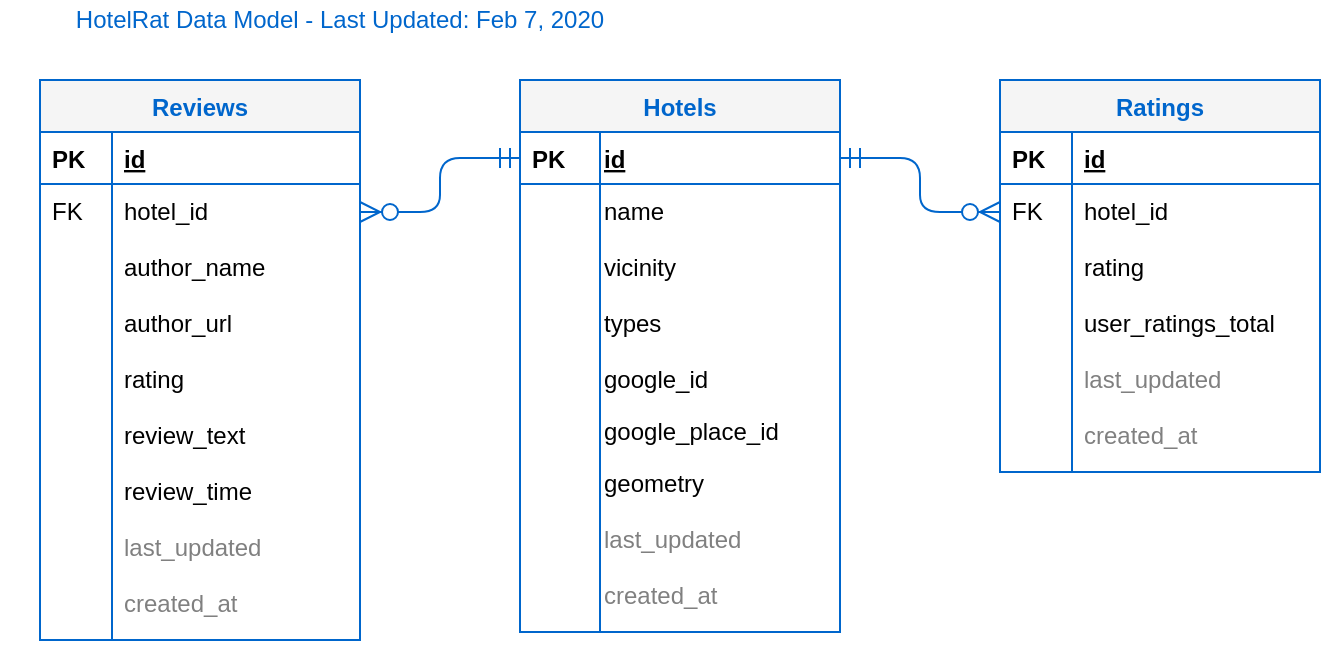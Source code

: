 <mxfile version="12.6.6" type="device"><diagram id="C5RBs43oDa-KdzZeNtuy" name="Page-1"><mxGraphModel dx="1588" dy="763" grid="1" gridSize="10" guides="1" tooltips="1" connect="1" arrows="1" fold="1" page="1" pageScale="1" pageWidth="850" pageHeight="1100" math="0" shadow="0"><root><mxCell id="WIyWlLk6GJQsqaUBKTNV-0"/><mxCell id="WIyWlLk6GJQsqaUBKTNV-1" parent="WIyWlLk6GJQsqaUBKTNV-0"/><mxCell id="zkfFHV4jXpPFQw0GAbJ--51" value="Hotels" style="swimlane;fontStyle=1;childLayout=stackLayout;horizontal=1;startSize=26;horizontalStack=0;resizeParent=1;resizeLast=0;collapsible=1;marginBottom=0;rounded=0;shadow=0;strokeWidth=1;fillColor=#f5f5f5;strokeColor=#0066CC;fontColor=#0066CC;" parent="WIyWlLk6GJQsqaUBKTNV-1" vertex="1"><mxGeometry x="300" y="80" width="160" height="276" as="geometry"><mxRectangle x="160" y="120" width="160" height="26" as="alternateBounds"/></mxGeometry></mxCell><mxCell id="zkfFHV4jXpPFQw0GAbJ--52" value="id" style="shape=partialRectangle;top=0;left=0;right=0;bottom=1;align=left;verticalAlign=top;fillColor=none;spacingLeft=40;spacingRight=4;overflow=hidden;rotatable=0;points=[[0,0.5],[1,0.5]];portConstraint=eastwest;dropTarget=0;rounded=0;shadow=0;strokeWidth=1;fontStyle=5;strokeColor=#0066CC;" parent="zkfFHV4jXpPFQw0GAbJ--51" vertex="1"><mxGeometry y="26" width="160" height="26" as="geometry"/></mxCell><mxCell id="zkfFHV4jXpPFQw0GAbJ--53" value="PK" style="shape=partialRectangle;top=0;left=0;bottom=0;fillColor=none;align=left;verticalAlign=top;spacingLeft=4;spacingRight=4;overflow=hidden;rotatable=0;points=[];portConstraint=eastwest;part=1;strokeColor=#0066CC;fontStyle=1" parent="zkfFHV4jXpPFQw0GAbJ--52" vertex="1" connectable="0"><mxGeometry width="40" height="26" as="geometry"/></mxCell><mxCell id="zkfFHV4jXpPFQw0GAbJ--54" value="name" style="shape=partialRectangle;top=0;left=0;right=0;bottom=0;align=left;verticalAlign=top;fillColor=none;spacingLeft=40;spacingRight=4;overflow=hidden;rotatable=0;points=[[0,0.5],[1,0.5]];portConstraint=eastwest;dropTarget=0;rounded=0;shadow=0;strokeWidth=1;strokeColor=#0066CC;spacing=2;spacingTop=0;spacingBottom=0;" parent="zkfFHV4jXpPFQw0GAbJ--51" vertex="1"><mxGeometry y="52" width="160" height="28" as="geometry"/></mxCell><mxCell id="zkfFHV4jXpPFQw0GAbJ--55" value="" style="shape=partialRectangle;top=0;left=0;bottom=0;fillColor=none;align=left;verticalAlign=top;spacingLeft=4;spacingRight=4;overflow=hidden;rotatable=0;points=[];portConstraint=eastwest;part=1;strokeColor=#0066CC;" parent="zkfFHV4jXpPFQw0GAbJ--54" vertex="1" connectable="0"><mxGeometry width="40" height="28" as="geometry"/></mxCell><mxCell id="yIJpqVIDmXWi16RXdVKt-8" value="vicinity" style="shape=partialRectangle;top=0;left=0;right=0;bottom=0;align=left;verticalAlign=top;fillColor=none;spacingLeft=40;spacingRight=4;overflow=hidden;rotatable=0;points=[[0,0.5],[1,0.5]];portConstraint=eastwest;dropTarget=0;rounded=0;shadow=0;strokeWidth=1;strokeColor=#0066CC;spacing=2;spacingTop=0;spacingBottom=0;" parent="zkfFHV4jXpPFQw0GAbJ--51" vertex="1"><mxGeometry y="80" width="160" height="28" as="geometry"/></mxCell><mxCell id="yIJpqVIDmXWi16RXdVKt-9" value="" style="shape=partialRectangle;top=0;left=0;bottom=0;fillColor=none;align=left;verticalAlign=top;spacingLeft=4;spacingRight=4;overflow=hidden;rotatable=0;points=[];portConstraint=eastwest;part=1;strokeColor=#0066CC;" parent="yIJpqVIDmXWi16RXdVKt-8" vertex="1" connectable="0"><mxGeometry width="40" height="28" as="geometry"/></mxCell><mxCell id="yIJpqVIDmXWi16RXdVKt-10" value="types" style="shape=partialRectangle;top=0;left=0;right=0;bottom=0;align=left;verticalAlign=top;fillColor=none;spacingLeft=40;spacingRight=4;overflow=hidden;rotatable=0;points=[[0,0.5],[1,0.5]];portConstraint=eastwest;dropTarget=0;rounded=0;shadow=0;strokeWidth=1;strokeColor=#0066CC;spacing=2;spacingTop=0;spacingBottom=0;" parent="zkfFHV4jXpPFQw0GAbJ--51" vertex="1"><mxGeometry y="108" width="160" height="28" as="geometry"/></mxCell><mxCell id="yIJpqVIDmXWi16RXdVKt-11" value="" style="shape=partialRectangle;top=0;left=0;bottom=0;fillColor=none;align=left;verticalAlign=top;spacingLeft=4;spacingRight=4;overflow=hidden;rotatable=0;points=[];portConstraint=eastwest;part=1;strokeColor=#0066CC;" parent="yIJpqVIDmXWi16RXdVKt-10" vertex="1" connectable="0"><mxGeometry width="40" height="28" as="geometry"/></mxCell><mxCell id="yIJpqVIDmXWi16RXdVKt-49" value="google_id" style="shape=partialRectangle;top=0;left=0;right=0;bottom=0;align=left;verticalAlign=top;fillColor=none;spacingLeft=40;spacingRight=4;overflow=hidden;rotatable=0;points=[[0,0.5],[1,0.5]];portConstraint=eastwest;dropTarget=0;fontSize=12;strokeColor=#0066CC;" parent="zkfFHV4jXpPFQw0GAbJ--51" vertex="1"><mxGeometry y="136" width="160" height="26" as="geometry"/></mxCell><mxCell id="yIJpqVIDmXWi16RXdVKt-50" value="" style="shape=partialRectangle;fontStyle=1;top=0;left=0;bottom=0;fillColor=none;align=left;verticalAlign=top;spacingLeft=4;spacingRight=4;overflow=hidden;rotatable=0;points=[];portConstraint=eastwest;part=1;fontSize=12;strokeColor=#0066CC;" parent="yIJpqVIDmXWi16RXdVKt-49" vertex="1" connectable="0"><mxGeometry width="40" height="26" as="geometry"/></mxCell><mxCell id="yIJpqVIDmXWi16RXdVKt-51" value="google_place_id" style="shape=partialRectangle;top=0;left=0;right=0;bottom=0;align=left;verticalAlign=top;fillColor=none;spacingLeft=40;spacingRight=4;overflow=hidden;rotatable=0;points=[[0,0.5],[1,0.5]];portConstraint=eastwest;dropTarget=0;fontSize=12;strokeColor=#0066CC;" parent="zkfFHV4jXpPFQw0GAbJ--51" vertex="1"><mxGeometry y="162" width="160" height="26" as="geometry"/></mxCell><mxCell id="yIJpqVIDmXWi16RXdVKt-52" value="" style="shape=partialRectangle;fontStyle=1;top=0;left=0;bottom=0;fillColor=none;align=left;verticalAlign=top;spacingLeft=4;spacingRight=4;overflow=hidden;rotatable=0;points=[];portConstraint=eastwest;part=1;fontSize=12;strokeColor=#0066CC;" parent="yIJpqVIDmXWi16RXdVKt-51" vertex="1" connectable="0"><mxGeometry width="40" height="26" as="geometry"/></mxCell><mxCell id="yIJpqVIDmXWi16RXdVKt-12" value="geometry" style="shape=partialRectangle;top=0;left=0;right=0;bottom=0;align=left;verticalAlign=top;fillColor=none;spacingLeft=40;spacingRight=4;overflow=hidden;rotatable=0;points=[[0,0.5],[1,0.5]];portConstraint=eastwest;dropTarget=0;rounded=0;shadow=0;strokeWidth=1;strokeColor=#0066CC;spacing=2;spacingTop=0;spacingBottom=0;" parent="zkfFHV4jXpPFQw0GAbJ--51" vertex="1"><mxGeometry y="188" width="160" height="28" as="geometry"/></mxCell><mxCell id="yIJpqVIDmXWi16RXdVKt-13" value="" style="shape=partialRectangle;top=0;left=0;bottom=0;fillColor=none;align=left;verticalAlign=top;spacingLeft=4;spacingRight=4;overflow=hidden;rotatable=0;points=[];portConstraint=eastwest;part=1;strokeColor=#0066CC;" parent="yIJpqVIDmXWi16RXdVKt-12" vertex="1" connectable="0"><mxGeometry width="40" height="28" as="geometry"/></mxCell><mxCell id="yIJpqVIDmXWi16RXdVKt-27" value="last_updated" style="shape=partialRectangle;top=0;left=0;right=0;bottom=0;align=left;verticalAlign=top;fillColor=none;spacingLeft=40;spacingRight=4;overflow=hidden;rotatable=0;points=[[0,0.5],[1,0.5]];portConstraint=eastwest;dropTarget=0;rounded=0;shadow=0;strokeWidth=1;strokeColor=#0066CC;spacing=2;spacingTop=0;spacingBottom=0;fontColor=#808080;" parent="zkfFHV4jXpPFQw0GAbJ--51" vertex="1"><mxGeometry y="216" width="160" height="28" as="geometry"/></mxCell><mxCell id="yIJpqVIDmXWi16RXdVKt-28" value="" style="shape=partialRectangle;top=0;left=0;bottom=0;fillColor=none;align=left;verticalAlign=top;spacingLeft=4;spacingRight=4;overflow=hidden;rotatable=0;points=[];portConstraint=eastwest;part=1;strokeColor=#0066CC;" parent="yIJpqVIDmXWi16RXdVKt-27" vertex="1" connectable="0"><mxGeometry width="40" height="28" as="geometry"/></mxCell><mxCell id="yIJpqVIDmXWi16RXdVKt-29" value="created_at" style="shape=partialRectangle;top=0;left=0;right=0;bottom=0;align=left;verticalAlign=top;fillColor=none;spacingLeft=40;spacingRight=4;overflow=hidden;rotatable=0;points=[[0,0.5],[1,0.5]];portConstraint=eastwest;dropTarget=0;rounded=0;shadow=0;strokeWidth=1;strokeColor=#0066CC;spacing=2;spacingTop=0;spacingBottom=0;fontColor=#808080;" parent="zkfFHV4jXpPFQw0GAbJ--51" vertex="1"><mxGeometry y="244" width="160" height="32" as="geometry"/></mxCell><mxCell id="yIJpqVIDmXWi16RXdVKt-30" value="" style="shape=partialRectangle;top=0;left=0;bottom=0;fillColor=none;align=left;verticalAlign=top;spacingLeft=4;spacingRight=4;overflow=hidden;rotatable=0;points=[];portConstraint=eastwest;part=1;strokeColor=#0066CC;" parent="yIJpqVIDmXWi16RXdVKt-29" vertex="1" connectable="0"><mxGeometry width="40" height="32" as="geometry"/></mxCell><mxCell id="zkfFHV4jXpPFQw0GAbJ--63" value="" style="edgeStyle=orthogonalEdgeStyle;endArrow=ERzeroToMany;startArrow=ERmandOne;shadow=0;strokeWidth=1;endSize=8;startSize=8;entryX=0;entryY=0.5;entryDx=0;entryDy=0;strokeColor=#0066CC;" parent="WIyWlLk6GJQsqaUBKTNV-1" source="zkfFHV4jXpPFQw0GAbJ--52" target="yIJpqVIDmXWi16RXdVKt-19" edge="1"><mxGeometry width="100" height="100" relative="1" as="geometry"><mxPoint x="310" y="390" as="sourcePoint"/><mxPoint x="400" y="159" as="targetPoint"/></mxGeometry></mxCell><mxCell id="zkfFHV4jXpPFQw0GAbJ--71" value="" style="edgeStyle=orthogonalEdgeStyle;endArrow=ERzeroToMany;startArrow=ERmandOne;shadow=0;strokeWidth=1;endSize=8;startSize=8;exitX=0;exitY=0.5;exitDx=0;exitDy=0;entryX=1;entryY=0.5;entryDx=0;entryDy=0;strokeColor=#0066CC;" parent="WIyWlLk6GJQsqaUBKTNV-1" source="zkfFHV4jXpPFQw0GAbJ--52" target="yIJpqVIDmXWi16RXdVKt-37" edge="1"><mxGeometry width="100" height="100" relative="1" as="geometry"><mxPoint x="480.0" y="300.0" as="sourcePoint"/><mxPoint x="490.0" y="510" as="targetPoint"/><Array as="points"/></mxGeometry></mxCell><mxCell id="yIJpqVIDmXWi16RXdVKt-16" value="Ratings" style="swimlane;fontStyle=1;childLayout=stackLayout;horizontal=1;startSize=26;horizontalStack=0;resizeParent=1;resizeLast=0;collapsible=1;marginBottom=0;rounded=0;shadow=0;strokeWidth=1;fillColor=#f5f5f5;strokeColor=#0066CC;fontColor=#0066CC;" parent="WIyWlLk6GJQsqaUBKTNV-1" vertex="1"><mxGeometry x="540" y="80" width="160" height="196" as="geometry"><mxRectangle x="160" y="120" width="160" height="26" as="alternateBounds"/></mxGeometry></mxCell><mxCell id="yIJpqVIDmXWi16RXdVKt-17" value="id" style="shape=partialRectangle;top=0;left=0;right=0;bottom=1;align=left;verticalAlign=top;fillColor=none;spacingLeft=40;spacingRight=4;overflow=hidden;rotatable=0;points=[[0,0.5],[1,0.5]];portConstraint=eastwest;dropTarget=0;rounded=0;shadow=0;strokeWidth=1;fontStyle=5;strokeColor=#0066CC;" parent="yIJpqVIDmXWi16RXdVKt-16" vertex="1"><mxGeometry y="26" width="160" height="26" as="geometry"/></mxCell><mxCell id="yIJpqVIDmXWi16RXdVKt-18" value="PK" style="shape=partialRectangle;top=0;left=0;bottom=0;fillColor=none;align=left;verticalAlign=top;spacingLeft=4;spacingRight=4;overflow=hidden;rotatable=0;points=[];portConstraint=eastwest;part=1;strokeColor=#0066CC;fontStyle=1" parent="yIJpqVIDmXWi16RXdVKt-17" vertex="1" connectable="0"><mxGeometry width="36" height="26" as="geometry"/></mxCell><mxCell id="yIJpqVIDmXWi16RXdVKt-19" value="hotel_id" style="shape=partialRectangle;top=0;left=0;right=0;bottom=0;align=left;verticalAlign=top;fillColor=none;spacingLeft=40;spacingRight=4;overflow=hidden;rotatable=0;points=[[0,0.5],[1,0.5]];portConstraint=eastwest;dropTarget=0;rounded=0;shadow=0;strokeWidth=1;strokeColor=#0066CC;spacing=2;spacingTop=0;spacingBottom=0;" parent="yIJpqVIDmXWi16RXdVKt-16" vertex="1"><mxGeometry y="52" width="160" height="28" as="geometry"/></mxCell><mxCell id="yIJpqVIDmXWi16RXdVKt-20" value="FK" style="shape=partialRectangle;top=0;left=0;bottom=0;fillColor=none;align=left;verticalAlign=top;spacingLeft=4;spacingRight=4;overflow=hidden;rotatable=0;points=[];portConstraint=eastwest;part=1;strokeColor=#0066CC;" parent="yIJpqVIDmXWi16RXdVKt-19" vertex="1" connectable="0"><mxGeometry width="36" height="28" as="geometry"/></mxCell><mxCell id="yIJpqVIDmXWi16RXdVKt-21" value="rating" style="shape=partialRectangle;top=0;left=0;right=0;bottom=0;align=left;verticalAlign=top;fillColor=none;spacingLeft=40;spacingRight=4;overflow=hidden;rotatable=0;points=[[0,0.5],[1,0.5]];portConstraint=eastwest;dropTarget=0;rounded=0;shadow=0;strokeWidth=1;strokeColor=#0066CC;spacing=2;spacingTop=0;spacingBottom=0;" parent="yIJpqVIDmXWi16RXdVKt-16" vertex="1"><mxGeometry y="80" width="160" height="28" as="geometry"/></mxCell><mxCell id="yIJpqVIDmXWi16RXdVKt-22" value="" style="shape=partialRectangle;top=0;left=0;bottom=0;fillColor=none;align=left;verticalAlign=top;spacingLeft=4;spacingRight=4;overflow=hidden;rotatable=0;points=[];portConstraint=eastwest;part=1;strokeColor=#0066CC;" parent="yIJpqVIDmXWi16RXdVKt-21" vertex="1" connectable="0"><mxGeometry width="36" height="28" as="geometry"/></mxCell><mxCell id="yIJpqVIDmXWi16RXdVKt-23" value="user_ratings_total" style="shape=partialRectangle;top=0;left=0;right=0;bottom=0;align=left;verticalAlign=top;fillColor=none;spacingLeft=40;spacingRight=4;overflow=hidden;rotatable=0;points=[[0,0.5],[1,0.5]];portConstraint=eastwest;dropTarget=0;rounded=0;shadow=0;strokeWidth=1;strokeColor=#0066CC;spacing=2;spacingTop=0;spacingBottom=0;" parent="yIJpqVIDmXWi16RXdVKt-16" vertex="1"><mxGeometry y="108" width="160" height="28" as="geometry"/></mxCell><mxCell id="yIJpqVIDmXWi16RXdVKt-24" value="" style="shape=partialRectangle;top=0;left=0;bottom=0;fillColor=none;align=left;verticalAlign=top;spacingLeft=4;spacingRight=4;overflow=hidden;rotatable=0;points=[];portConstraint=eastwest;part=1;strokeColor=#0066CC;" parent="yIJpqVIDmXWi16RXdVKt-23" vertex="1" connectable="0"><mxGeometry width="36" height="28" as="geometry"/></mxCell><mxCell id="yIJpqVIDmXWi16RXdVKt-25" value="last_updated" style="shape=partialRectangle;top=0;left=0;right=0;bottom=0;align=left;verticalAlign=top;fillColor=none;spacingLeft=40;spacingRight=4;overflow=hidden;rotatable=0;points=[[0,0.5],[1,0.5]];portConstraint=eastwest;dropTarget=0;rounded=0;shadow=0;strokeWidth=1;strokeColor=#0066CC;spacing=2;spacingTop=0;spacingBottom=0;fontColor=#808080;" parent="yIJpqVIDmXWi16RXdVKt-16" vertex="1"><mxGeometry y="136" width="160" height="28" as="geometry"/></mxCell><mxCell id="yIJpqVIDmXWi16RXdVKt-26" value="" style="shape=partialRectangle;top=0;left=0;bottom=0;fillColor=none;align=left;verticalAlign=top;spacingLeft=4;spacingRight=4;overflow=hidden;rotatable=0;points=[];portConstraint=eastwest;part=1;strokeColor=#0066CC;" parent="yIJpqVIDmXWi16RXdVKt-25" vertex="1" connectable="0"><mxGeometry width="36" height="28" as="geometry"/></mxCell><mxCell id="yIJpqVIDmXWi16RXdVKt-31" value="created_at" style="shape=partialRectangle;top=0;left=0;right=0;bottom=0;align=left;verticalAlign=top;fillColor=none;spacingLeft=40;spacingRight=4;overflow=hidden;rotatable=0;points=[[0,0.5],[1,0.5]];portConstraint=eastwest;dropTarget=0;rounded=0;shadow=0;strokeWidth=1;strokeColor=#0066CC;spacing=2;spacingTop=0;spacingBottom=0;fontColor=#808080;" parent="yIJpqVIDmXWi16RXdVKt-16" vertex="1"><mxGeometry y="164" width="160" height="32" as="geometry"/></mxCell><mxCell id="yIJpqVIDmXWi16RXdVKt-32" value="" style="shape=partialRectangle;top=0;left=0;bottom=0;fillColor=none;align=left;verticalAlign=top;spacingLeft=4;spacingRight=4;overflow=hidden;rotatable=0;points=[];portConstraint=eastwest;part=1;strokeColor=#0066CC;" parent="yIJpqVIDmXWi16RXdVKt-31" vertex="1" connectable="0"><mxGeometry width="36" height="32" as="geometry"/></mxCell><mxCell id="yIJpqVIDmXWi16RXdVKt-33" value="HotelRat Data Model - Last Updated: Feb 7, 2020" style="text;html=1;strokeColor=none;fillColor=none;align=center;verticalAlign=middle;whiteSpace=wrap;rounded=0;fontColor=#0066CC;" parent="WIyWlLk6GJQsqaUBKTNV-1" vertex="1"><mxGeometry x="40" y="40" width="340" height="20" as="geometry"/></mxCell><mxCell id="yIJpqVIDmXWi16RXdVKt-34" value="Reviews" style="swimlane;fontStyle=1;childLayout=stackLayout;horizontal=1;startSize=26;horizontalStack=0;resizeParent=1;resizeLast=0;collapsible=1;marginBottom=0;rounded=0;shadow=0;strokeWidth=1;fillColor=#f5f5f5;strokeColor=#0066CC;fontColor=#0066CC;" parent="WIyWlLk6GJQsqaUBKTNV-1" vertex="1"><mxGeometry x="60" y="80" width="160" height="280" as="geometry"><mxRectangle x="160" y="120" width="160" height="26" as="alternateBounds"/></mxGeometry></mxCell><mxCell id="yIJpqVIDmXWi16RXdVKt-35" value="id" style="shape=partialRectangle;top=0;left=0;right=0;bottom=1;align=left;verticalAlign=top;fillColor=none;spacingLeft=40;spacingRight=4;overflow=hidden;rotatable=0;points=[[0,0.5],[1,0.5]];portConstraint=eastwest;dropTarget=0;rounded=0;shadow=0;strokeWidth=1;fontStyle=5;strokeColor=#0066CC;" parent="yIJpqVIDmXWi16RXdVKt-34" vertex="1"><mxGeometry y="26" width="160" height="26" as="geometry"/></mxCell><mxCell id="yIJpqVIDmXWi16RXdVKt-36" value="PK" style="shape=partialRectangle;top=0;left=0;bottom=0;fillColor=none;align=left;verticalAlign=top;spacingLeft=4;spacingRight=4;overflow=hidden;rotatable=0;points=[];portConstraint=eastwest;part=1;strokeColor=#0066CC;fontStyle=1" parent="yIJpqVIDmXWi16RXdVKt-35" vertex="1" connectable="0"><mxGeometry width="36" height="26" as="geometry"/></mxCell><mxCell id="yIJpqVIDmXWi16RXdVKt-37" value="hotel_id" style="shape=partialRectangle;top=0;left=0;right=0;bottom=0;align=left;verticalAlign=top;fillColor=none;spacingLeft=40;spacingRight=4;overflow=hidden;rotatable=0;points=[[0,0.5],[1,0.5]];portConstraint=eastwest;dropTarget=0;rounded=0;shadow=0;strokeWidth=1;strokeColor=#0066CC;spacing=2;spacingTop=0;spacingBottom=0;" parent="yIJpqVIDmXWi16RXdVKt-34" vertex="1"><mxGeometry y="52" width="160" height="28" as="geometry"/></mxCell><mxCell id="yIJpqVIDmXWi16RXdVKt-38" value="FK" style="shape=partialRectangle;top=0;left=0;bottom=0;fillColor=none;align=left;verticalAlign=top;spacingLeft=4;spacingRight=4;overflow=hidden;rotatable=0;points=[];portConstraint=eastwest;part=1;strokeColor=#0066CC;" parent="yIJpqVIDmXWi16RXdVKt-37" vertex="1" connectable="0"><mxGeometry width="36" height="28" as="geometry"/></mxCell><mxCell id="yIJpqVIDmXWi16RXdVKt-39" value="author_name" style="shape=partialRectangle;top=0;left=0;right=0;bottom=0;align=left;verticalAlign=top;fillColor=none;spacingLeft=40;spacingRight=4;overflow=hidden;rotatable=0;points=[[0,0.5],[1,0.5]];portConstraint=eastwest;dropTarget=0;rounded=0;shadow=0;strokeWidth=1;strokeColor=#0066CC;spacing=2;spacingTop=0;spacingBottom=0;" parent="yIJpqVIDmXWi16RXdVKt-34" vertex="1"><mxGeometry y="80" width="160" height="28" as="geometry"/></mxCell><mxCell id="yIJpqVIDmXWi16RXdVKt-40" value="" style="shape=partialRectangle;top=0;left=0;bottom=0;fillColor=none;align=left;verticalAlign=top;spacingLeft=4;spacingRight=4;overflow=hidden;rotatable=0;points=[];portConstraint=eastwest;part=1;strokeColor=#0066CC;" parent="yIJpqVIDmXWi16RXdVKt-39" vertex="1" connectable="0"><mxGeometry width="36" height="28" as="geometry"/></mxCell><mxCell id="yIJpqVIDmXWi16RXdVKt-41" value="author_url" style="shape=partialRectangle;top=0;left=0;right=0;bottom=0;align=left;verticalAlign=top;fillColor=none;spacingLeft=40;spacingRight=4;overflow=hidden;rotatable=0;points=[[0,0.5],[1,0.5]];portConstraint=eastwest;dropTarget=0;rounded=0;shadow=0;strokeWidth=1;strokeColor=#0066CC;spacing=2;spacingTop=0;spacingBottom=0;" parent="yIJpqVIDmXWi16RXdVKt-34" vertex="1"><mxGeometry y="108" width="160" height="28" as="geometry"/></mxCell><mxCell id="yIJpqVIDmXWi16RXdVKt-42" value="" style="shape=partialRectangle;top=0;left=0;bottom=0;fillColor=none;align=left;verticalAlign=top;spacingLeft=4;spacingRight=4;overflow=hidden;rotatable=0;points=[];portConstraint=eastwest;part=1;strokeColor=#0066CC;" parent="yIJpqVIDmXWi16RXdVKt-41" vertex="1" connectable="0"><mxGeometry width="36" height="28" as="geometry"/></mxCell><mxCell id="yIJpqVIDmXWi16RXdVKt-70" value="rating" style="shape=partialRectangle;top=0;left=0;right=0;bottom=0;align=left;verticalAlign=top;fillColor=none;spacingLeft=40;spacingRight=4;overflow=hidden;rotatable=0;points=[[0,0.5],[1,0.5]];portConstraint=eastwest;dropTarget=0;rounded=0;shadow=0;strokeWidth=1;strokeColor=#0066CC;spacing=2;spacingTop=0;spacingBottom=0;" parent="yIJpqVIDmXWi16RXdVKt-34" vertex="1"><mxGeometry y="136" width="160" height="28" as="geometry"/></mxCell><mxCell id="yIJpqVIDmXWi16RXdVKt-71" value="" style="shape=partialRectangle;top=0;left=0;bottom=0;fillColor=none;align=left;verticalAlign=top;spacingLeft=4;spacingRight=4;overflow=hidden;rotatable=0;points=[];portConstraint=eastwest;part=1;strokeColor=#0066CC;" parent="yIJpqVIDmXWi16RXdVKt-70" vertex="1" connectable="0"><mxGeometry width="36" height="28" as="geometry"/></mxCell><mxCell id="yIJpqVIDmXWi16RXdVKt-72" value="review_text" style="shape=partialRectangle;top=0;left=0;right=0;bottom=0;align=left;verticalAlign=top;fillColor=none;spacingLeft=40;spacingRight=4;overflow=hidden;rotatable=0;points=[[0,0.5],[1,0.5]];portConstraint=eastwest;dropTarget=0;rounded=0;shadow=0;strokeWidth=1;strokeColor=#0066CC;spacing=2;spacingTop=0;spacingBottom=0;" parent="yIJpqVIDmXWi16RXdVKt-34" vertex="1"><mxGeometry y="164" width="160" height="28" as="geometry"/></mxCell><mxCell id="yIJpqVIDmXWi16RXdVKt-73" value="" style="shape=partialRectangle;top=0;left=0;bottom=0;fillColor=none;align=left;verticalAlign=top;spacingLeft=4;spacingRight=4;overflow=hidden;rotatable=0;points=[];portConstraint=eastwest;part=1;strokeColor=#0066CC;" parent="yIJpqVIDmXWi16RXdVKt-72" vertex="1" connectable="0"><mxGeometry width="36" height="28" as="geometry"/></mxCell><mxCell id="yIJpqVIDmXWi16RXdVKt-74" value="review_time" style="shape=partialRectangle;top=0;left=0;right=0;bottom=0;align=left;verticalAlign=top;fillColor=none;spacingLeft=40;spacingRight=4;overflow=hidden;rotatable=0;points=[[0,0.5],[1,0.5]];portConstraint=eastwest;dropTarget=0;rounded=0;shadow=0;strokeWidth=1;strokeColor=#0066CC;spacing=2;spacingTop=0;spacingBottom=0;" parent="yIJpqVIDmXWi16RXdVKt-34" vertex="1"><mxGeometry y="192" width="160" height="28" as="geometry"/></mxCell><mxCell id="yIJpqVIDmXWi16RXdVKt-75" value="" style="shape=partialRectangle;top=0;left=0;bottom=0;fillColor=none;align=left;verticalAlign=top;spacingLeft=4;spacingRight=4;overflow=hidden;rotatable=0;points=[];portConstraint=eastwest;part=1;strokeColor=#0066CC;" parent="yIJpqVIDmXWi16RXdVKt-74" vertex="1" connectable="0"><mxGeometry width="36" height="28" as="geometry"/></mxCell><mxCell id="yIJpqVIDmXWi16RXdVKt-43" value="last_updated" style="shape=partialRectangle;top=0;left=0;right=0;bottom=0;align=left;verticalAlign=top;fillColor=none;spacingLeft=40;spacingRight=4;overflow=hidden;rotatable=0;points=[[0,0.5],[1,0.5]];portConstraint=eastwest;dropTarget=0;rounded=0;shadow=0;strokeWidth=1;strokeColor=#0066CC;spacing=2;spacingTop=0;spacingBottom=0;fontColor=#808080;" parent="yIJpqVIDmXWi16RXdVKt-34" vertex="1"><mxGeometry y="220" width="160" height="28" as="geometry"/></mxCell><mxCell id="yIJpqVIDmXWi16RXdVKt-44" value="" style="shape=partialRectangle;top=0;left=0;bottom=0;fillColor=none;align=left;verticalAlign=top;spacingLeft=4;spacingRight=4;overflow=hidden;rotatable=0;points=[];portConstraint=eastwest;part=1;strokeColor=#0066CC;" parent="yIJpqVIDmXWi16RXdVKt-43" vertex="1" connectable="0"><mxGeometry width="36" height="28" as="geometry"/></mxCell><mxCell id="yIJpqVIDmXWi16RXdVKt-45" value="created_at" style="shape=partialRectangle;top=0;left=0;right=0;bottom=0;align=left;verticalAlign=top;fillColor=none;spacingLeft=40;spacingRight=4;overflow=hidden;rotatable=0;points=[[0,0.5],[1,0.5]];portConstraint=eastwest;dropTarget=0;rounded=0;shadow=0;strokeWidth=1;strokeColor=#0066CC;spacing=2;spacingTop=0;spacingBottom=0;fontColor=#808080;" parent="yIJpqVIDmXWi16RXdVKt-34" vertex="1"><mxGeometry y="248" width="160" height="32" as="geometry"/></mxCell><mxCell id="yIJpqVIDmXWi16RXdVKt-46" value="" style="shape=partialRectangle;top=0;left=0;bottom=0;fillColor=none;align=left;verticalAlign=top;spacingLeft=4;spacingRight=4;overflow=hidden;rotatable=0;points=[];portConstraint=eastwest;part=1;strokeColor=#0066CC;" parent="yIJpqVIDmXWi16RXdVKt-45" vertex="1" connectable="0"><mxGeometry width="36" height="32" as="geometry"/></mxCell></root></mxGraphModel></diagram></mxfile>